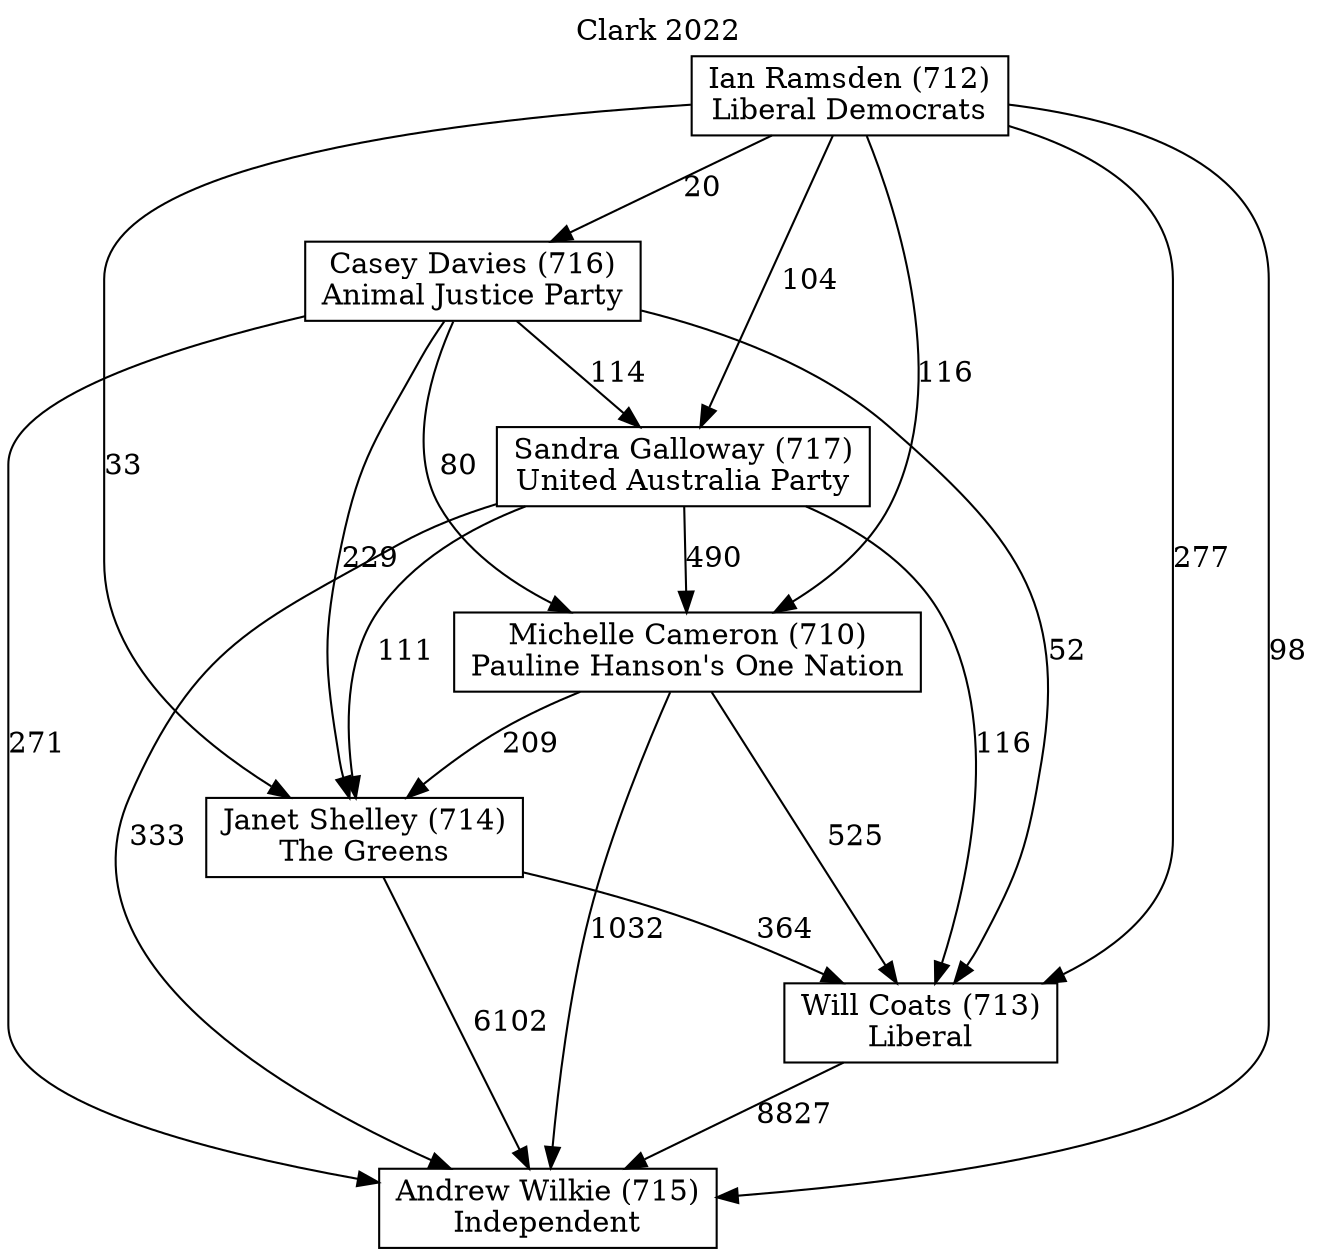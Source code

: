 // House preference flow
digraph "Andrew Wilkie (715)_Clark_2022" {
	graph [label="Clark 2022" labelloc=t mclimit=10]
	node [shape=box]
	"Sandra Galloway (717)" [label="Sandra Galloway (717)
United Australia Party"]
	"Michelle Cameron (710)" [label="Michelle Cameron (710)
Pauline Hanson's One Nation"]
	"Andrew Wilkie (715)" [label="Andrew Wilkie (715)
Independent"]
	"Janet Shelley (714)" [label="Janet Shelley (714)
The Greens"]
	"Will Coats (713)" [label="Will Coats (713)
Liberal"]
	"Casey Davies (716)" [label="Casey Davies (716)
Animal Justice Party"]
	"Ian Ramsden (712)" [label="Ian Ramsden (712)
Liberal Democrats"]
	"Casey Davies (716)" -> "Andrew Wilkie (715)" [label=271]
	"Michelle Cameron (710)" -> "Will Coats (713)" [label=525]
	"Ian Ramsden (712)" -> "Will Coats (713)" [label=277]
	"Sandra Galloway (717)" -> "Michelle Cameron (710)" [label=490]
	"Ian Ramsden (712)" -> "Janet Shelley (714)" [label=33]
	"Ian Ramsden (712)" -> "Sandra Galloway (717)" [label=104]
	"Casey Davies (716)" -> "Michelle Cameron (710)" [label=80]
	"Sandra Galloway (717)" -> "Janet Shelley (714)" [label=111]
	"Ian Ramsden (712)" -> "Casey Davies (716)" [label=20]
	"Michelle Cameron (710)" -> "Andrew Wilkie (715)" [label=1032]
	"Casey Davies (716)" -> "Will Coats (713)" [label=52]
	"Janet Shelley (714)" -> "Andrew Wilkie (715)" [label=6102]
	"Casey Davies (716)" -> "Sandra Galloway (717)" [label=114]
	"Michelle Cameron (710)" -> "Janet Shelley (714)" [label=209]
	"Janet Shelley (714)" -> "Will Coats (713)" [label=364]
	"Ian Ramsden (712)" -> "Andrew Wilkie (715)" [label=98]
	"Sandra Galloway (717)" -> "Will Coats (713)" [label=116]
	"Sandra Galloway (717)" -> "Andrew Wilkie (715)" [label=333]
	"Casey Davies (716)" -> "Janet Shelley (714)" [label=229]
	"Will Coats (713)" -> "Andrew Wilkie (715)" [label=8827]
	"Ian Ramsden (712)" -> "Michelle Cameron (710)" [label=116]
}
